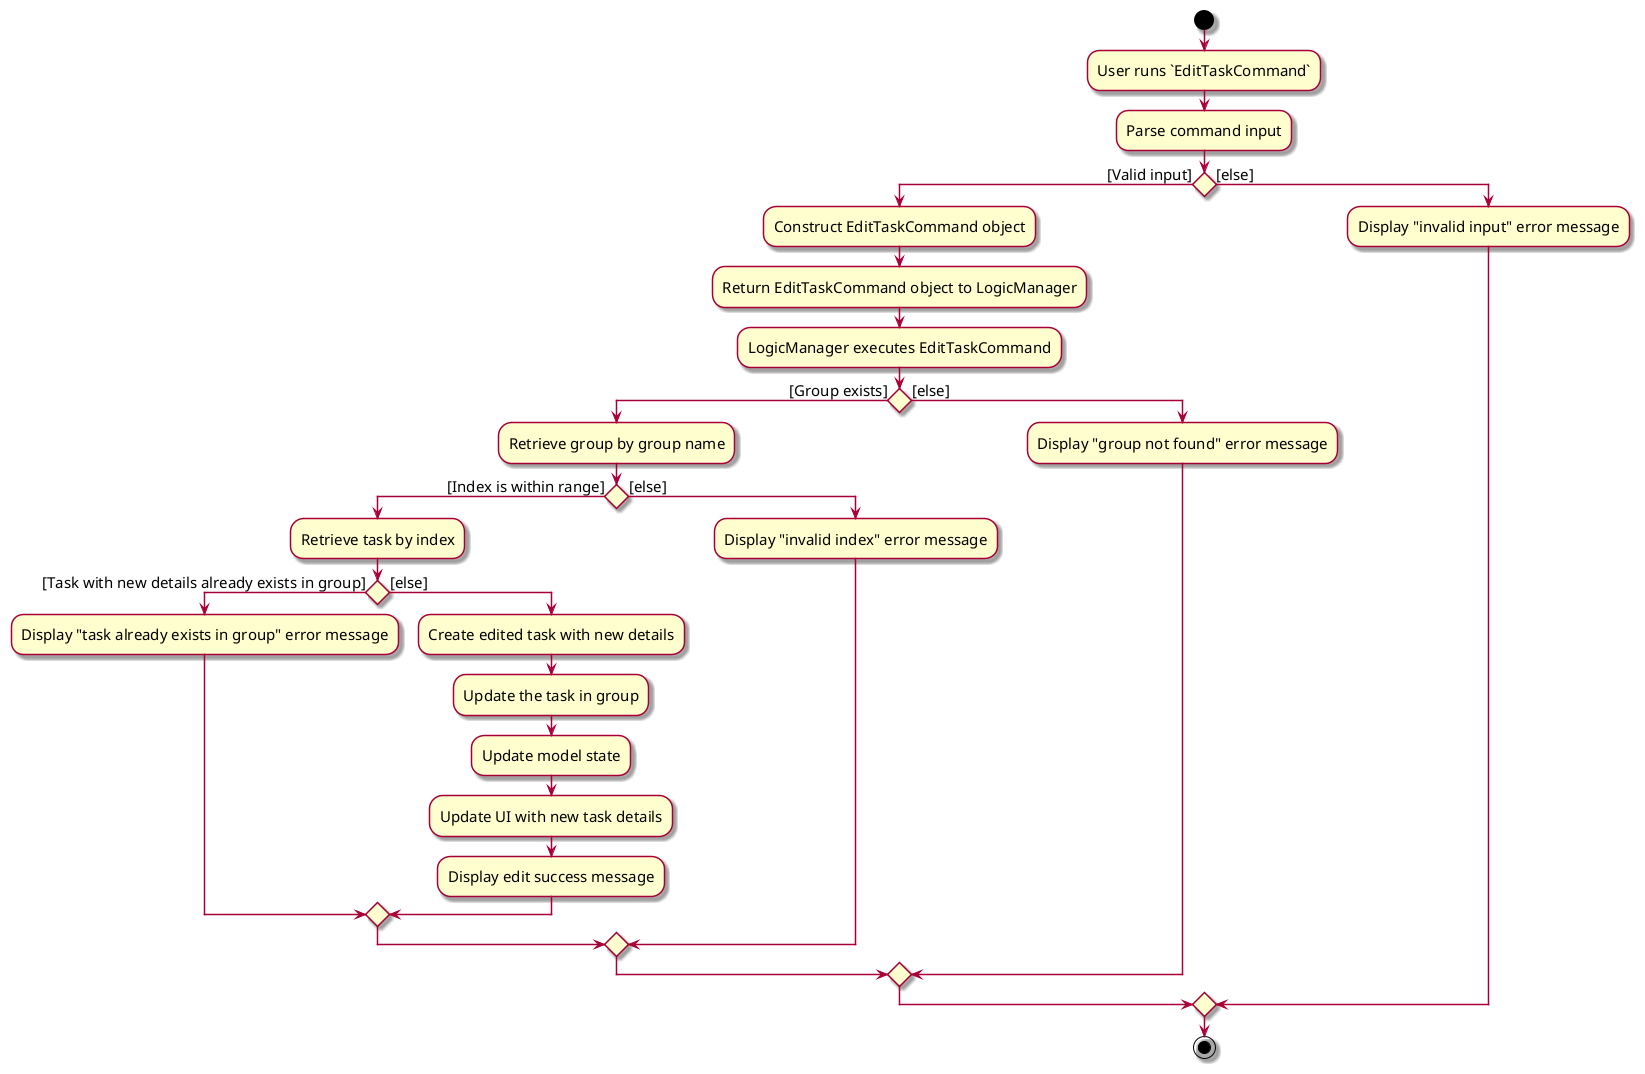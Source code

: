 @startuml
skin rose
skinparam ActivityFontSize 15
skinparam ArrowFontSize 15

start
:User runs `EditTaskCommand`;

:Parse command input;

if () then ([Valid input])
    :Construct EditTaskCommand object;
    :Return EditTaskCommand object to LogicManager;
    :LogicManager executes EditTaskCommand;

    if () then ([Group exists])
        :Retrieve group by group name;

        if () then ([Index is within range])
            :Retrieve task by index;

            if () then ([Task with new details already exists in group])
                :Display "task already exists in group" error message;
            else ([else])
                :Create edited task with new details;

                :Update the task in group;
                :Update model state;
                :Update UI with new task details;
                :Display edit success message;
            endif

        else ([else])
            :Display "invalid index" error message;
        endif

    else ([else])
        :Display "group not found" error message;
    endif

else ([else])
    :Display "invalid input" error message;
endif

stop
@enduml
